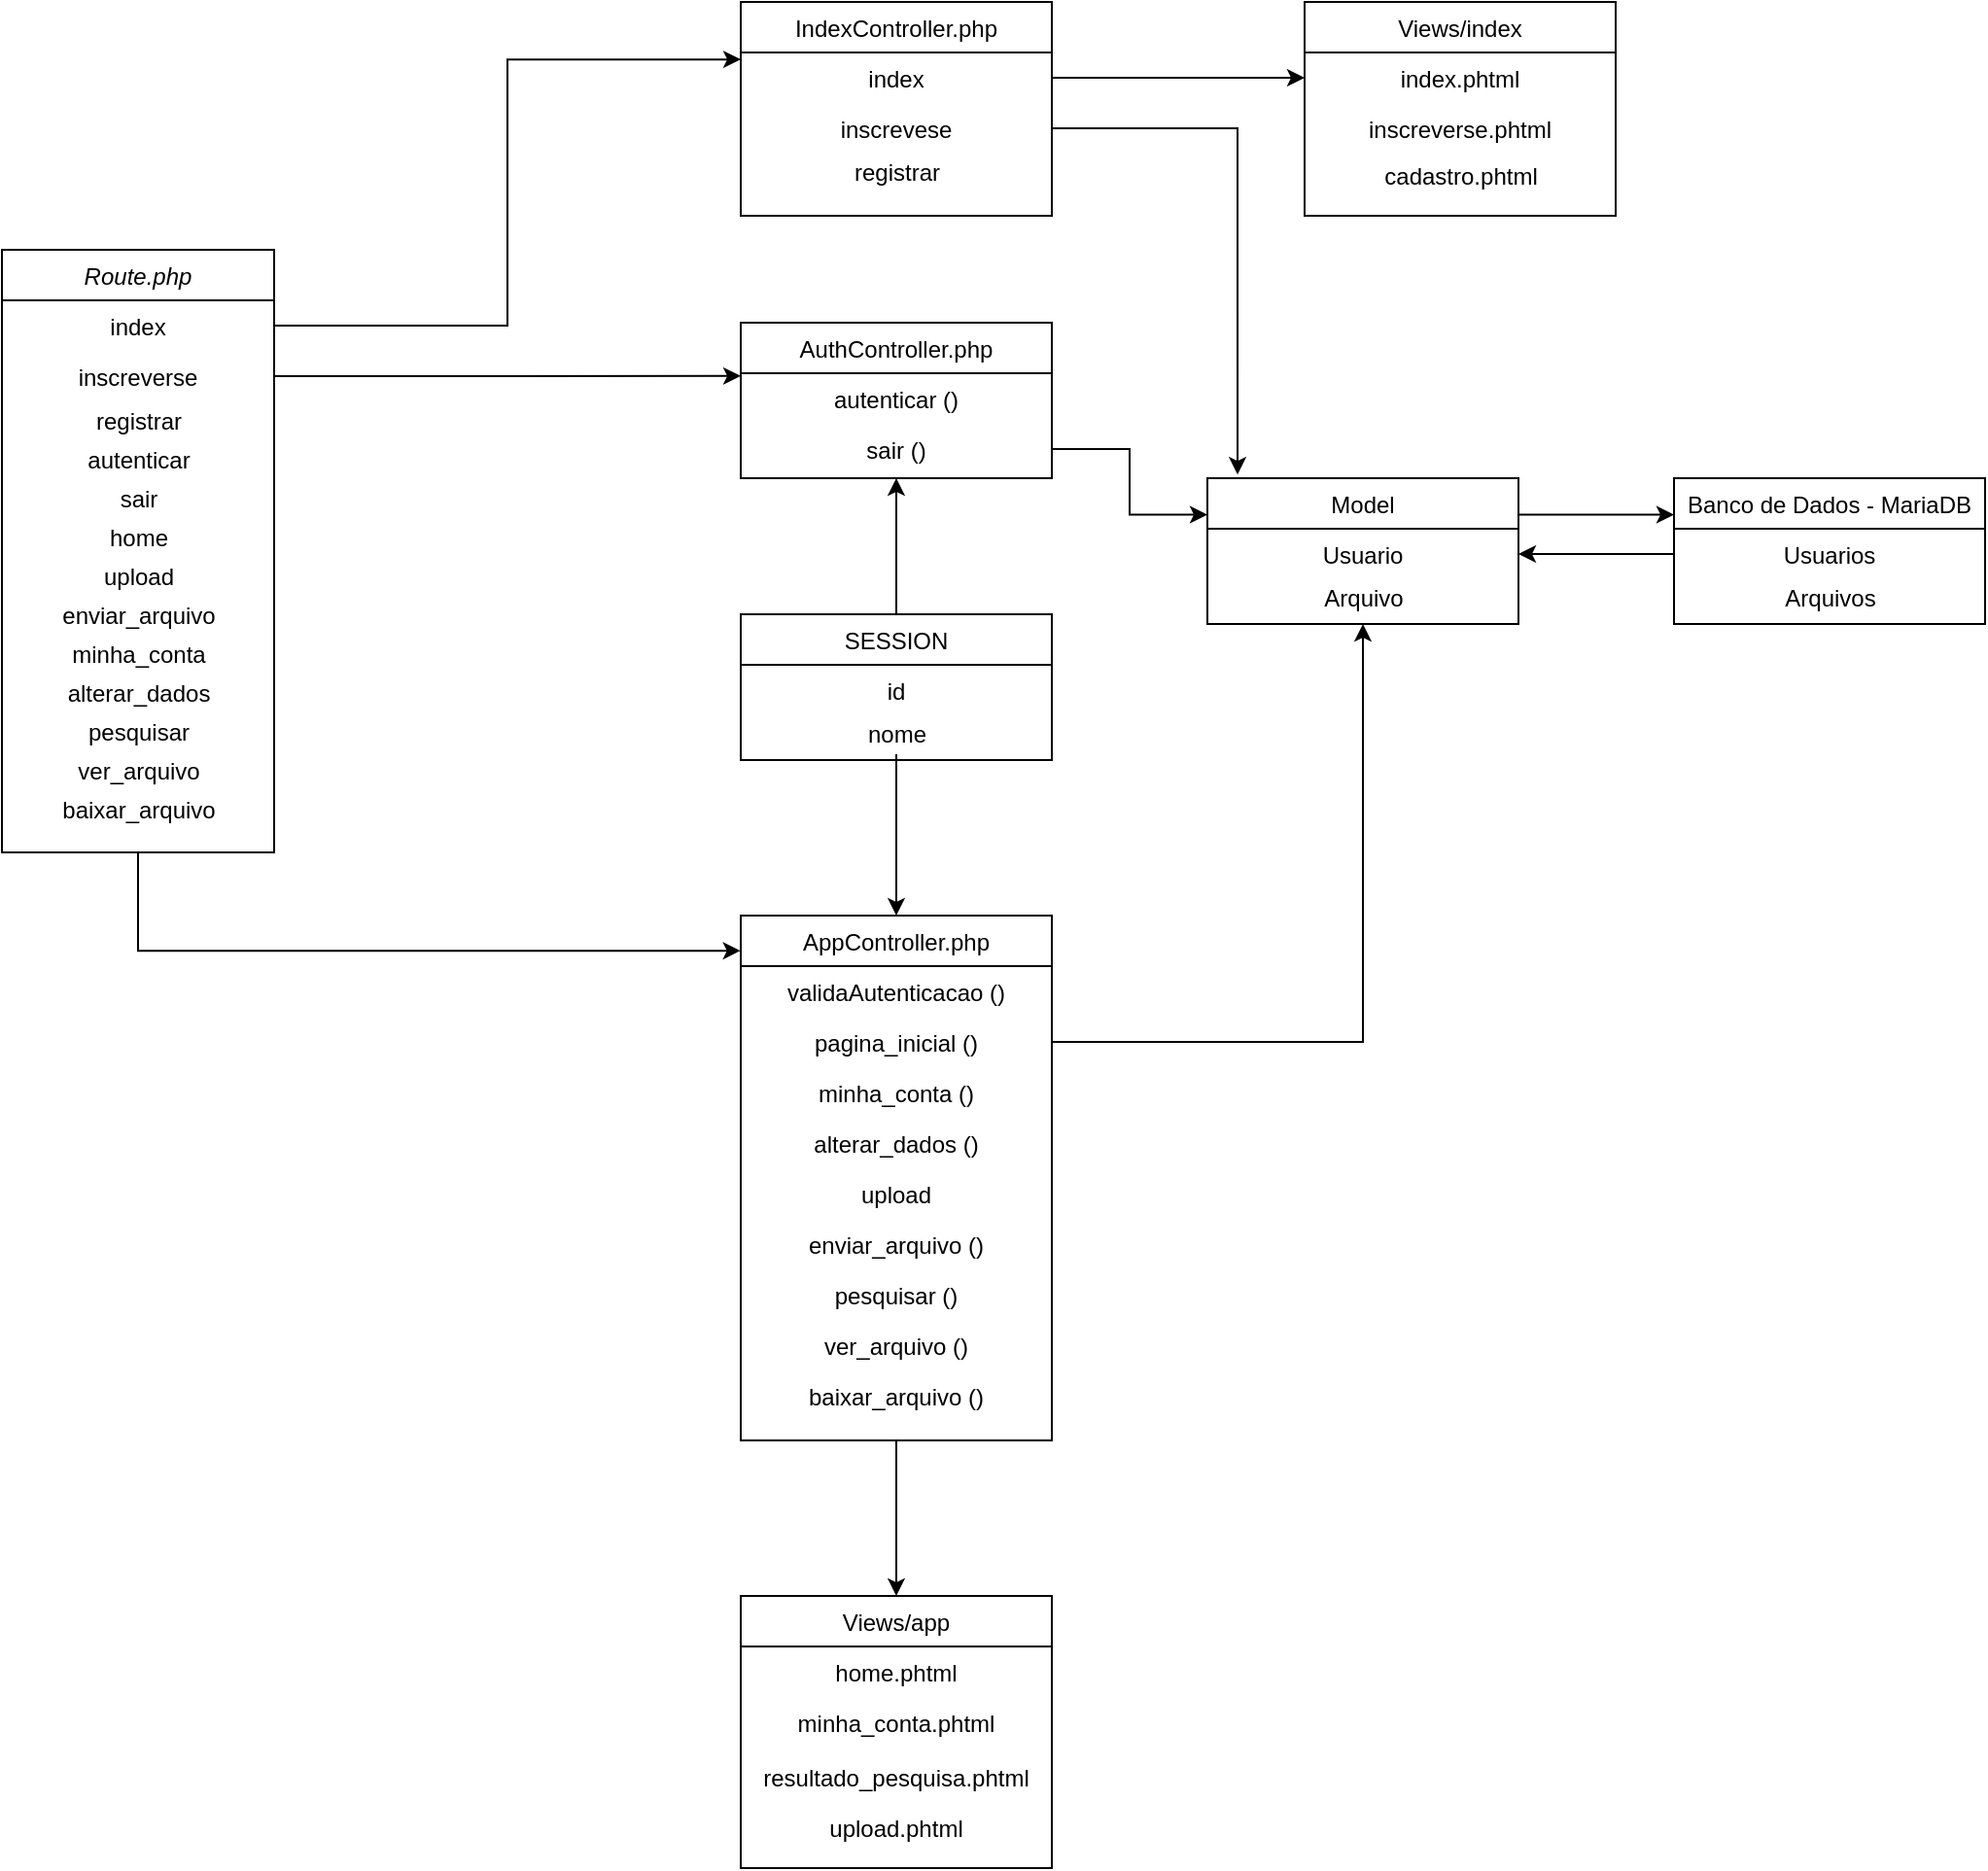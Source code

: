 <mxfile version="14.6.13" type="device"><diagram id="C5RBs43oDa-KdzZeNtuy" name="Page-1"><mxGraphModel dx="1894" dy="1209" grid="1" gridSize="10" guides="1" tooltips="1" connect="1" arrows="1" fold="1" page="1" pageScale="1" pageWidth="827" pageHeight="1169" math="0" shadow="0"><root><mxCell id="WIyWlLk6GJQsqaUBKTNV-0"/><mxCell id="WIyWlLk6GJQsqaUBKTNV-1" parent="WIyWlLk6GJQsqaUBKTNV-0"/><mxCell id="JTOV2GAXDUxotjQpX58Q-77" style="edgeStyle=orthogonalEdgeStyle;rounded=0;orthogonalLoop=1;jettySize=auto;html=1;exitX=0.5;exitY=1;exitDx=0;exitDy=0;entryX=-0.001;entryY=0.067;entryDx=0;entryDy=0;entryPerimeter=0;" parent="WIyWlLk6GJQsqaUBKTNV-1" source="zkfFHV4jXpPFQw0GAbJ--0" target="JTOV2GAXDUxotjQpX58Q-33" edge="1"><mxGeometry relative="1" as="geometry"/></mxCell><mxCell id="zkfFHV4jXpPFQw0GAbJ--0" value="Route.php" style="swimlane;fontStyle=2;align=center;verticalAlign=top;childLayout=stackLayout;horizontal=1;startSize=26;horizontalStack=0;resizeParent=1;resizeLast=0;collapsible=1;marginBottom=0;rounded=0;shadow=0;strokeWidth=1;" parent="WIyWlLk6GJQsqaUBKTNV-1" vertex="1"><mxGeometry x="420" y="197.5" width="140" height="310" as="geometry"><mxRectangle x="230" y="140" width="160" height="26" as="alternateBounds"/></mxGeometry></mxCell><mxCell id="zkfFHV4jXpPFQw0GAbJ--1" value="index" style="text;align=center;verticalAlign=top;spacingLeft=4;spacingRight=4;overflow=hidden;rotatable=0;points=[[0,0.5],[1,0.5]];portConstraint=eastwest;" parent="zkfFHV4jXpPFQw0GAbJ--0" vertex="1"><mxGeometry y="26" width="140" height="26" as="geometry"/></mxCell><mxCell id="zkfFHV4jXpPFQw0GAbJ--2" value="inscreverse" style="text;align=center;verticalAlign=top;spacingLeft=4;spacingRight=4;overflow=hidden;rotatable=0;points=[[0,0.5],[1,0.5]];portConstraint=eastwest;rounded=0;shadow=0;html=0;" parent="zkfFHV4jXpPFQw0GAbJ--0" vertex="1"><mxGeometry y="52" width="140" height="26" as="geometry"/></mxCell><mxCell id="JTOV2GAXDUxotjQpX58Q-5" value="registrar" style="text;html=1;align=center;verticalAlign=middle;resizable=0;points=[];autosize=1;strokeColor=none;" parent="zkfFHV4jXpPFQw0GAbJ--0" vertex="1"><mxGeometry y="78" width="140" height="20" as="geometry"/></mxCell><mxCell id="JTOV2GAXDUxotjQpX58Q-13" value="autenticar" style="text;html=1;align=center;verticalAlign=middle;resizable=0;points=[];autosize=1;strokeColor=none;" parent="zkfFHV4jXpPFQw0GAbJ--0" vertex="1"><mxGeometry y="98" width="140" height="20" as="geometry"/></mxCell><mxCell id="JTOV2GAXDUxotjQpX58Q-18" value="sair&lt;br&gt;" style="text;html=1;align=center;verticalAlign=middle;resizable=0;points=[];autosize=1;strokeColor=none;" parent="zkfFHV4jXpPFQw0GAbJ--0" vertex="1"><mxGeometry y="118" width="140" height="20" as="geometry"/></mxCell><mxCell id="JTOV2GAXDUxotjQpX58Q-19" value="home" style="text;html=1;align=center;verticalAlign=middle;resizable=0;points=[];autosize=1;strokeColor=none;" parent="zkfFHV4jXpPFQw0GAbJ--0" vertex="1"><mxGeometry y="138" width="140" height="20" as="geometry"/></mxCell><mxCell id="JTOV2GAXDUxotjQpX58Q-21" value="upload" style="text;html=1;align=center;verticalAlign=middle;resizable=0;points=[];autosize=1;strokeColor=none;" parent="zkfFHV4jXpPFQw0GAbJ--0" vertex="1"><mxGeometry y="158" width="140" height="20" as="geometry"/></mxCell><mxCell id="JTOV2GAXDUxotjQpX58Q-22" value="enviar_arquivo" style="text;html=1;align=center;verticalAlign=middle;resizable=0;points=[];autosize=1;strokeColor=none;" parent="zkfFHV4jXpPFQw0GAbJ--0" vertex="1"><mxGeometry y="178" width="140" height="20" as="geometry"/></mxCell><mxCell id="JTOV2GAXDUxotjQpX58Q-23" value="minha_conta" style="text;html=1;align=center;verticalAlign=middle;resizable=0;points=[];autosize=1;strokeColor=none;" parent="zkfFHV4jXpPFQw0GAbJ--0" vertex="1"><mxGeometry y="198" width="140" height="20" as="geometry"/></mxCell><mxCell id="JTOV2GAXDUxotjQpX58Q-24" value="alterar_dados" style="text;html=1;align=center;verticalAlign=middle;resizable=0;points=[];autosize=1;strokeColor=none;" parent="zkfFHV4jXpPFQw0GAbJ--0" vertex="1"><mxGeometry y="218" width="140" height="20" as="geometry"/></mxCell><mxCell id="JTOV2GAXDUxotjQpX58Q-25" value="pesquisar" style="text;html=1;align=center;verticalAlign=middle;resizable=0;points=[];autosize=1;strokeColor=none;" parent="zkfFHV4jXpPFQw0GAbJ--0" vertex="1"><mxGeometry y="238" width="140" height="20" as="geometry"/></mxCell><mxCell id="JTOV2GAXDUxotjQpX58Q-26" value="ver_arquivo" style="text;html=1;align=center;verticalAlign=middle;resizable=0;points=[];autosize=1;strokeColor=none;" parent="zkfFHV4jXpPFQw0GAbJ--0" vertex="1"><mxGeometry y="258" width="140" height="20" as="geometry"/></mxCell><mxCell id="JTOV2GAXDUxotjQpX58Q-27" value="baixar_arquivo" style="text;html=1;align=center;verticalAlign=middle;resizable=0;points=[];autosize=1;strokeColor=none;" parent="zkfFHV4jXpPFQw0GAbJ--0" vertex="1"><mxGeometry y="278" width="140" height="20" as="geometry"/></mxCell><mxCell id="zkfFHV4jXpPFQw0GAbJ--6" value="Views/index" style="swimlane;fontStyle=0;align=center;verticalAlign=top;childLayout=stackLayout;horizontal=1;startSize=26;horizontalStack=0;resizeParent=1;resizeLast=0;collapsible=1;marginBottom=0;rounded=0;shadow=0;strokeWidth=1;" parent="WIyWlLk6GJQsqaUBKTNV-1" vertex="1"><mxGeometry x="1090" y="70" width="160" height="110" as="geometry"><mxRectangle x="130" y="380" width="160" height="26" as="alternateBounds"/></mxGeometry></mxCell><mxCell id="zkfFHV4jXpPFQw0GAbJ--7" value="index.phtml" style="text;align=center;verticalAlign=top;spacingLeft=4;spacingRight=4;overflow=hidden;rotatable=0;points=[[0,0.5],[1,0.5]];portConstraint=eastwest;" parent="zkfFHV4jXpPFQw0GAbJ--6" vertex="1"><mxGeometry y="26" width="160" height="26" as="geometry"/></mxCell><mxCell id="zkfFHV4jXpPFQw0GAbJ--8" value="inscreverse.phtml" style="text;align=center;verticalAlign=top;spacingLeft=4;spacingRight=4;overflow=hidden;rotatable=0;points=[[0,0.5],[1,0.5]];portConstraint=eastwest;rounded=0;shadow=0;html=0;" parent="zkfFHV4jXpPFQw0GAbJ--6" vertex="1"><mxGeometry y="52" width="160" height="28" as="geometry"/></mxCell><mxCell id="JTOV2GAXDUxotjQpX58Q-11" value="cadastro.phtml" style="text;html=1;align=center;verticalAlign=middle;resizable=0;points=[];autosize=1;strokeColor=none;" parent="zkfFHV4jXpPFQw0GAbJ--6" vertex="1"><mxGeometry y="80" width="160" height="20" as="geometry"/></mxCell><mxCell id="JTOV2GAXDUxotjQpX58Q-86" style="edgeStyle=orthogonalEdgeStyle;rounded=0;orthogonalLoop=1;jettySize=auto;html=1;exitX=1;exitY=0.25;exitDx=0;exitDy=0;entryX=0;entryY=0.25;entryDx=0;entryDy=0;" parent="WIyWlLk6GJQsqaUBKTNV-1" source="zkfFHV4jXpPFQw0GAbJ--13" target="JTOV2GAXDUxotjQpX58Q-53" edge="1"><mxGeometry relative="1" as="geometry"/></mxCell><mxCell id="zkfFHV4jXpPFQw0GAbJ--13" value="Model" style="swimlane;fontStyle=0;align=center;verticalAlign=top;childLayout=stackLayout;horizontal=1;startSize=26;horizontalStack=0;resizeParent=1;resizeLast=0;collapsible=1;marginBottom=0;rounded=0;shadow=0;strokeWidth=1;" parent="WIyWlLk6GJQsqaUBKTNV-1" vertex="1"><mxGeometry x="1040" y="315" width="160" height="75" as="geometry"><mxRectangle x="340" y="380" width="170" height="26" as="alternateBounds"/></mxGeometry></mxCell><mxCell id="zkfFHV4jXpPFQw0GAbJ--14" value="Usuario" style="text;align=center;verticalAlign=top;spacingLeft=4;spacingRight=4;overflow=hidden;rotatable=0;points=[[0,0.5],[1,0.5]];portConstraint=eastwest;" parent="zkfFHV4jXpPFQw0GAbJ--13" vertex="1"><mxGeometry y="26" width="160" height="26" as="geometry"/></mxCell><mxCell id="JTOV2GAXDUxotjQpX58Q-28" value="Arquivo" style="text;html=1;align=center;verticalAlign=middle;resizable=0;points=[];autosize=1;strokeColor=none;" parent="zkfFHV4jXpPFQw0GAbJ--13" vertex="1"><mxGeometry y="52" width="160" height="20" as="geometry"/></mxCell><mxCell id="zkfFHV4jXpPFQw0GAbJ--17" value="IndexController.php" style="swimlane;fontStyle=0;align=center;verticalAlign=top;childLayout=stackLayout;horizontal=1;startSize=26;horizontalStack=0;resizeParent=1;resizeLast=0;collapsible=1;marginBottom=0;rounded=0;shadow=0;strokeWidth=1;" parent="WIyWlLk6GJQsqaUBKTNV-1" vertex="1"><mxGeometry x="800" y="70" width="160" height="110" as="geometry"><mxRectangle x="550" y="140" width="160" height="26" as="alternateBounds"/></mxGeometry></mxCell><mxCell id="zkfFHV4jXpPFQw0GAbJ--18" value="index" style="text;align=center;verticalAlign=top;spacingLeft=4;spacingRight=4;overflow=hidden;rotatable=0;points=[[0,0.5],[1,0.5]];portConstraint=eastwest;" parent="zkfFHV4jXpPFQw0GAbJ--17" vertex="1"><mxGeometry y="26" width="160" height="26" as="geometry"/></mxCell><mxCell id="zkfFHV4jXpPFQw0GAbJ--19" value="inscrevese" style="text;align=center;verticalAlign=top;spacingLeft=4;spacingRight=4;overflow=hidden;rotatable=0;points=[[0,0.5],[1,0.5]];portConstraint=eastwest;rounded=0;shadow=0;html=0;" parent="zkfFHV4jXpPFQw0GAbJ--17" vertex="1"><mxGeometry y="52" width="160" height="26" as="geometry"/></mxCell><mxCell id="JTOV2GAXDUxotjQpX58Q-10" value="registrar" style="text;html=1;align=center;verticalAlign=middle;resizable=0;points=[];autosize=1;strokeColor=none;" parent="zkfFHV4jXpPFQw0GAbJ--17" vertex="1"><mxGeometry y="78" width="160" height="20" as="geometry"/></mxCell><mxCell id="JTOV2GAXDUxotjQpX58Q-29" value="AuthController.php" style="swimlane;fontStyle=0;align=center;verticalAlign=top;childLayout=stackLayout;horizontal=1;startSize=26;horizontalStack=0;resizeParent=1;resizeLast=0;collapsible=1;marginBottom=0;rounded=0;shadow=0;strokeWidth=1;" parent="WIyWlLk6GJQsqaUBKTNV-1" vertex="1"><mxGeometry x="800" y="235" width="160" height="80" as="geometry"><mxRectangle x="550" y="140" width="160" height="26" as="alternateBounds"/></mxGeometry></mxCell><mxCell id="JTOV2GAXDUxotjQpX58Q-30" value="autenticar ()" style="text;align=center;verticalAlign=top;spacingLeft=4;spacingRight=4;overflow=hidden;rotatable=0;points=[[0,0.5],[1,0.5]];portConstraint=eastwest;" parent="JTOV2GAXDUxotjQpX58Q-29" vertex="1"><mxGeometry y="26" width="160" height="26" as="geometry"/></mxCell><mxCell id="JTOV2GAXDUxotjQpX58Q-31" value="sair ()" style="text;align=center;verticalAlign=top;spacingLeft=4;spacingRight=4;overflow=hidden;rotatable=0;points=[[0,0.5],[1,0.5]];portConstraint=eastwest;rounded=0;shadow=0;html=0;" parent="JTOV2GAXDUxotjQpX58Q-29" vertex="1"><mxGeometry y="52" width="160" height="26" as="geometry"/></mxCell><mxCell id="JTOV2GAXDUxotjQpX58Q-69" style="edgeStyle=orthogonalEdgeStyle;rounded=0;orthogonalLoop=1;jettySize=auto;html=1;exitX=0.5;exitY=1;exitDx=0;exitDy=0;entryX=0.5;entryY=0;entryDx=0;entryDy=0;" parent="WIyWlLk6GJQsqaUBKTNV-1" source="JTOV2GAXDUxotjQpX58Q-33" target="JTOV2GAXDUxotjQpX58Q-47" edge="1"><mxGeometry relative="1" as="geometry"/></mxCell><mxCell id="JTOV2GAXDUxotjQpX58Q-33" value="AppController.php" style="swimlane;fontStyle=0;align=center;verticalAlign=top;childLayout=stackLayout;horizontal=1;startSize=26;horizontalStack=0;resizeParent=1;resizeLast=0;collapsible=1;marginBottom=0;rounded=0;shadow=0;strokeWidth=1;" parent="WIyWlLk6GJQsqaUBKTNV-1" vertex="1"><mxGeometry x="800" y="540" width="160" height="270" as="geometry"><mxRectangle x="550" y="140" width="160" height="26" as="alternateBounds"/></mxGeometry></mxCell><mxCell id="JTOV2GAXDUxotjQpX58Q-34" value="validaAutenticacao ()" style="text;align=center;verticalAlign=top;spacingLeft=4;spacingRight=4;overflow=hidden;rotatable=0;points=[[0,0.5],[1,0.5]];portConstraint=eastwest;" parent="JTOV2GAXDUxotjQpX58Q-33" vertex="1"><mxGeometry y="26" width="160" height="26" as="geometry"/></mxCell><mxCell id="JTOV2GAXDUxotjQpX58Q-35" value="pagina_inicial ()" style="text;align=center;verticalAlign=top;spacingLeft=4;spacingRight=4;overflow=hidden;rotatable=0;points=[[0,0.5],[1,0.5]];portConstraint=eastwest;rounded=0;shadow=0;html=0;" parent="JTOV2GAXDUxotjQpX58Q-33" vertex="1"><mxGeometry y="52" width="160" height="26" as="geometry"/></mxCell><mxCell id="JTOV2GAXDUxotjQpX58Q-37" value="minha_conta ()" style="text;align=center;verticalAlign=top;spacingLeft=4;spacingRight=4;overflow=hidden;rotatable=0;points=[[0,0.5],[1,0.5]];portConstraint=eastwest;rounded=0;shadow=0;html=0;" parent="JTOV2GAXDUxotjQpX58Q-33" vertex="1"><mxGeometry y="78" width="160" height="26" as="geometry"/></mxCell><mxCell id="JTOV2GAXDUxotjQpX58Q-38" value="alterar_dados ()" style="text;align=center;verticalAlign=top;spacingLeft=4;spacingRight=4;overflow=hidden;rotatable=0;points=[[0,0.5],[1,0.5]];portConstraint=eastwest;rounded=0;shadow=0;html=0;" parent="JTOV2GAXDUxotjQpX58Q-33" vertex="1"><mxGeometry y="104" width="160" height="26" as="geometry"/></mxCell><mxCell id="JTOV2GAXDUxotjQpX58Q-39" value="upload" style="text;align=center;verticalAlign=top;spacingLeft=4;spacingRight=4;overflow=hidden;rotatable=0;points=[[0,0.5],[1,0.5]];portConstraint=eastwest;rounded=0;shadow=0;html=0;" parent="JTOV2GAXDUxotjQpX58Q-33" vertex="1"><mxGeometry y="130" width="160" height="26" as="geometry"/></mxCell><mxCell id="JTOV2GAXDUxotjQpX58Q-40" value="enviar_arquivo ()" style="text;align=center;verticalAlign=top;spacingLeft=4;spacingRight=4;overflow=hidden;rotatable=0;points=[[0,0.5],[1,0.5]];portConstraint=eastwest;rounded=0;shadow=0;html=0;" parent="JTOV2GAXDUxotjQpX58Q-33" vertex="1"><mxGeometry y="156" width="160" height="26" as="geometry"/></mxCell><mxCell id="JTOV2GAXDUxotjQpX58Q-41" value="pesquisar ()" style="text;align=center;verticalAlign=top;spacingLeft=4;spacingRight=4;overflow=hidden;rotatable=0;points=[[0,0.5],[1,0.5]];portConstraint=eastwest;rounded=0;shadow=0;html=0;" parent="JTOV2GAXDUxotjQpX58Q-33" vertex="1"><mxGeometry y="182" width="160" height="26" as="geometry"/></mxCell><mxCell id="JTOV2GAXDUxotjQpX58Q-42" value="ver_arquivo ()" style="text;align=center;verticalAlign=top;spacingLeft=4;spacingRight=4;overflow=hidden;rotatable=0;points=[[0,0.5],[1,0.5]];portConstraint=eastwest;rounded=0;shadow=0;html=0;" parent="JTOV2GAXDUxotjQpX58Q-33" vertex="1"><mxGeometry y="208" width="160" height="26" as="geometry"/></mxCell><mxCell id="JTOV2GAXDUxotjQpX58Q-43" value="baixar_arquivo ()" style="text;align=center;verticalAlign=top;spacingLeft=4;spacingRight=4;overflow=hidden;rotatable=0;points=[[0,0.5],[1,0.5]];portConstraint=eastwest;rounded=0;shadow=0;html=0;" parent="JTOV2GAXDUxotjQpX58Q-33" vertex="1"><mxGeometry y="234" width="160" height="26" as="geometry"/></mxCell><mxCell id="JTOV2GAXDUxotjQpX58Q-47" value="Views/app" style="swimlane;fontStyle=0;align=center;verticalAlign=top;childLayout=stackLayout;horizontal=1;startSize=26;horizontalStack=0;resizeParent=1;resizeLast=0;collapsible=1;marginBottom=0;rounded=0;shadow=0;strokeWidth=1;" parent="WIyWlLk6GJQsqaUBKTNV-1" vertex="1"><mxGeometry x="800" y="890" width="160" height="140" as="geometry"><mxRectangle x="130" y="380" width="160" height="26" as="alternateBounds"/></mxGeometry></mxCell><mxCell id="JTOV2GAXDUxotjQpX58Q-48" value="home.phtml" style="text;align=center;verticalAlign=top;spacingLeft=4;spacingRight=4;overflow=hidden;rotatable=0;points=[[0,0.5],[1,0.5]];portConstraint=eastwest;" parent="JTOV2GAXDUxotjQpX58Q-47" vertex="1"><mxGeometry y="26" width="160" height="26" as="geometry"/></mxCell><mxCell id="JTOV2GAXDUxotjQpX58Q-49" value="minha_conta.phtml" style="text;align=center;verticalAlign=top;spacingLeft=4;spacingRight=4;overflow=hidden;rotatable=0;points=[[0,0.5],[1,0.5]];portConstraint=eastwest;rounded=0;shadow=0;html=0;" parent="JTOV2GAXDUxotjQpX58Q-47" vertex="1"><mxGeometry y="52" width="160" height="28" as="geometry"/></mxCell><mxCell id="JTOV2GAXDUxotjQpX58Q-51" value="resultado_pesquisa.phtml" style="text;align=center;verticalAlign=top;spacingLeft=4;spacingRight=4;overflow=hidden;rotatable=0;points=[[0,0.5],[1,0.5]];portConstraint=eastwest;" parent="JTOV2GAXDUxotjQpX58Q-47" vertex="1"><mxGeometry y="80" width="160" height="26" as="geometry"/></mxCell><mxCell id="JTOV2GAXDUxotjQpX58Q-52" value="upload.phtml" style="text;align=center;verticalAlign=top;spacingLeft=4;spacingRight=4;overflow=hidden;rotatable=0;points=[[0,0.5],[1,0.5]];portConstraint=eastwest;" parent="JTOV2GAXDUxotjQpX58Q-47" vertex="1"><mxGeometry y="106" width="160" height="26" as="geometry"/></mxCell><mxCell id="JTOV2GAXDUxotjQpX58Q-53" value="Banco de Dados - MariaDB" style="swimlane;fontStyle=0;align=center;verticalAlign=top;childLayout=stackLayout;horizontal=1;startSize=26;horizontalStack=0;resizeParent=1;resizeLast=0;collapsible=1;marginBottom=0;rounded=0;shadow=0;strokeWidth=1;" parent="WIyWlLk6GJQsqaUBKTNV-1" vertex="1"><mxGeometry x="1280" y="315" width="160" height="75" as="geometry"><mxRectangle x="340" y="380" width="170" height="26" as="alternateBounds"/></mxGeometry></mxCell><mxCell id="JTOV2GAXDUxotjQpX58Q-54" value="Usuarios" style="text;align=center;verticalAlign=top;spacingLeft=4;spacingRight=4;overflow=hidden;rotatable=0;points=[[0,0.5],[1,0.5]];portConstraint=eastwest;" parent="JTOV2GAXDUxotjQpX58Q-53" vertex="1"><mxGeometry y="26" width="160" height="26" as="geometry"/></mxCell><mxCell id="JTOV2GAXDUxotjQpX58Q-55" value="Arquivos" style="text;html=1;align=center;verticalAlign=middle;resizable=0;points=[];autosize=1;strokeColor=none;" parent="JTOV2GAXDUxotjQpX58Q-53" vertex="1"><mxGeometry y="52" width="160" height="20" as="geometry"/></mxCell><mxCell id="JTOV2GAXDUxotjQpX58Q-76" style="edgeStyle=orthogonalEdgeStyle;rounded=0;orthogonalLoop=1;jettySize=auto;html=1;exitX=0.5;exitY=0;exitDx=0;exitDy=0;entryX=0.5;entryY=1;entryDx=0;entryDy=0;" parent="WIyWlLk6GJQsqaUBKTNV-1" source="JTOV2GAXDUxotjQpX58Q-61" target="JTOV2GAXDUxotjQpX58Q-29" edge="1"><mxGeometry relative="1" as="geometry"/></mxCell><mxCell id="JTOV2GAXDUxotjQpX58Q-61" value="SESSION" style="swimlane;fontStyle=0;align=center;verticalAlign=top;childLayout=stackLayout;horizontal=1;startSize=26;horizontalStack=0;resizeParent=1;resizeLast=0;collapsible=1;marginBottom=0;rounded=0;shadow=0;strokeWidth=1;" parent="WIyWlLk6GJQsqaUBKTNV-1" vertex="1"><mxGeometry x="800" y="385" width="160" height="75" as="geometry"><mxRectangle x="340" y="380" width="170" height="26" as="alternateBounds"/></mxGeometry></mxCell><mxCell id="JTOV2GAXDUxotjQpX58Q-62" value="id" style="text;align=center;verticalAlign=top;spacingLeft=4;spacingRight=4;overflow=hidden;rotatable=0;points=[[0,0.5],[1,0.5]];portConstraint=eastwest;" parent="JTOV2GAXDUxotjQpX58Q-61" vertex="1"><mxGeometry y="26" width="160" height="26" as="geometry"/></mxCell><mxCell id="JTOV2GAXDUxotjQpX58Q-63" value="nome" style="text;html=1;align=center;verticalAlign=middle;resizable=0;points=[];autosize=1;strokeColor=none;" parent="JTOV2GAXDUxotjQpX58Q-61" vertex="1"><mxGeometry y="52" width="160" height="20" as="geometry"/></mxCell><mxCell id="JTOV2GAXDUxotjQpX58Q-68" style="edgeStyle=orthogonalEdgeStyle;rounded=0;orthogonalLoop=1;jettySize=auto;html=1;exitX=1;exitY=0.5;exitDx=0;exitDy=0;entryX=0;entryY=0.137;entryDx=0;entryDy=0;entryPerimeter=0;" parent="WIyWlLk6GJQsqaUBKTNV-1" source="zkfFHV4jXpPFQw0GAbJ--1" target="zkfFHV4jXpPFQw0GAbJ--18" edge="1"><mxGeometry relative="1" as="geometry"/></mxCell><mxCell id="JTOV2GAXDUxotjQpX58Q-79" style="edgeStyle=orthogonalEdgeStyle;rounded=0;orthogonalLoop=1;jettySize=auto;html=1;exitX=1;exitY=0.5;exitDx=0;exitDy=0;entryX=0.097;entryY=-0.025;entryDx=0;entryDy=0;entryPerimeter=0;" parent="WIyWlLk6GJQsqaUBKTNV-1" source="zkfFHV4jXpPFQw0GAbJ--19" target="zkfFHV4jXpPFQw0GAbJ--13" edge="1"><mxGeometry relative="1" as="geometry"/></mxCell><mxCell id="JTOV2GAXDUxotjQpX58Q-80" style="edgeStyle=orthogonalEdgeStyle;rounded=0;orthogonalLoop=1;jettySize=auto;html=1;exitX=1;exitY=0.5;exitDx=0;exitDy=0;entryX=0;entryY=0.5;entryDx=0;entryDy=0;" parent="WIyWlLk6GJQsqaUBKTNV-1" source="zkfFHV4jXpPFQw0GAbJ--18" target="zkfFHV4jXpPFQw0GAbJ--7" edge="1"><mxGeometry relative="1" as="geometry"/></mxCell><mxCell id="JTOV2GAXDUxotjQpX58Q-81" style="edgeStyle=orthogonalEdgeStyle;rounded=0;orthogonalLoop=1;jettySize=auto;html=1;exitX=1;exitY=0.5;exitDx=0;exitDy=0;entryX=0.5;entryY=1;entryDx=0;entryDy=0;" parent="WIyWlLk6GJQsqaUBKTNV-1" source="JTOV2GAXDUxotjQpX58Q-35" target="zkfFHV4jXpPFQw0GAbJ--13" edge="1"><mxGeometry relative="1" as="geometry"/></mxCell><mxCell id="JTOV2GAXDUxotjQpX58Q-85" style="edgeStyle=orthogonalEdgeStyle;rounded=0;orthogonalLoop=1;jettySize=auto;html=1;exitX=0;exitY=0.5;exitDx=0;exitDy=0;entryX=1;entryY=0.5;entryDx=0;entryDy=0;" parent="WIyWlLk6GJQsqaUBKTNV-1" source="JTOV2GAXDUxotjQpX58Q-54" target="zkfFHV4jXpPFQw0GAbJ--14" edge="1"><mxGeometry relative="1" as="geometry"/></mxCell><mxCell id="JTOV2GAXDUxotjQpX58Q-87" style="edgeStyle=orthogonalEdgeStyle;rounded=0;orthogonalLoop=1;jettySize=auto;html=1;exitX=1;exitY=0.5;exitDx=0;exitDy=0;" parent="WIyWlLk6GJQsqaUBKTNV-1" source="zkfFHV4jXpPFQw0GAbJ--2" edge="1"><mxGeometry relative="1" as="geometry"><mxPoint x="800" y="262.429" as="targetPoint"/></mxGeometry></mxCell><mxCell id="JTOV2GAXDUxotjQpX58Q-88" style="edgeStyle=orthogonalEdgeStyle;rounded=0;orthogonalLoop=1;jettySize=auto;html=1;entryX=0.5;entryY=0;entryDx=0;entryDy=0;" parent="WIyWlLk6GJQsqaUBKTNV-1" source="JTOV2GAXDUxotjQpX58Q-63" target="JTOV2GAXDUxotjQpX58Q-33" edge="1"><mxGeometry relative="1" as="geometry"/></mxCell><mxCell id="YRTh0yfskqIpH4TR5DVl-0" style="edgeStyle=orthogonalEdgeStyle;rounded=0;orthogonalLoop=1;jettySize=auto;html=1;exitX=1;exitY=0.5;exitDx=0;exitDy=0;entryX=0;entryY=0.25;entryDx=0;entryDy=0;" edge="1" parent="WIyWlLk6GJQsqaUBKTNV-1" source="JTOV2GAXDUxotjQpX58Q-31" target="zkfFHV4jXpPFQw0GAbJ--13"><mxGeometry relative="1" as="geometry"/></mxCell></root></mxGraphModel></diagram></mxfile>
